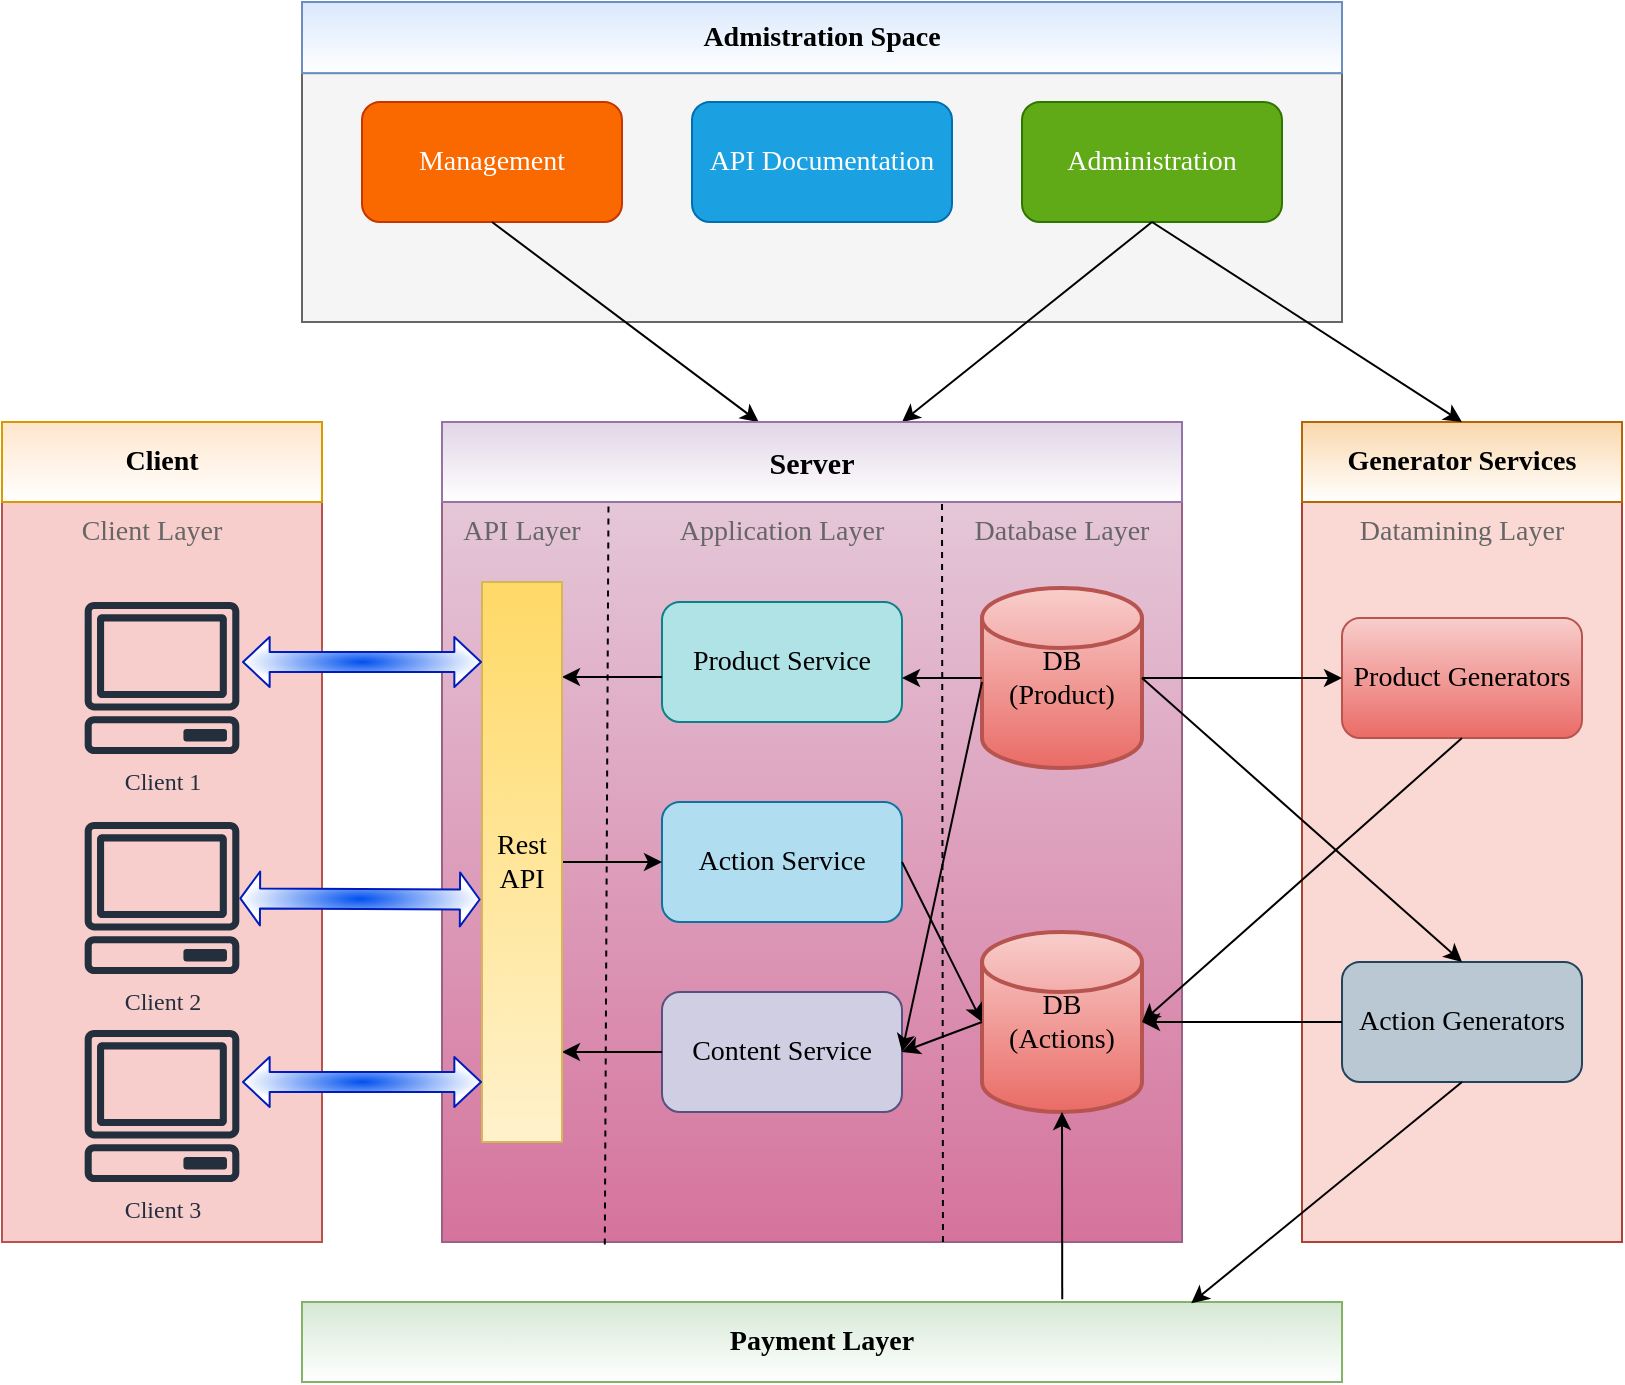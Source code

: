<mxfile version="20.3.0" type="device" pages="2"><diagram id="uWliOygNu6b_cg5lQSdA" name="system"><mxGraphModel dx="1208" dy="737" grid="1" gridSize="10" guides="1" tooltips="1" connect="1" arrows="1" fold="1" page="1" pageScale="1" pageWidth="827" pageHeight="1169" math="0" shadow="0"><root><mxCell id="0"/><mxCell id="1" parent="0"/><mxCell id="rv_XnCK5mqeI54QWB_24-42" value="" style="group;fillColor=#dae8fc;strokeColor=#6c8ebf;" parent="1" vertex="1" connectable="0"><mxGeometry x="160" y="30" width="520" height="160" as="geometry"/></mxCell><mxCell id="rv_XnCK5mqeI54QWB_24-10" value="" style="rounded=0;whiteSpace=wrap;html=1;shadow=0;glass=0;sketch=0;strokeColor=#666666;fontFamily=Verdana;fillColor=#f5f5f5;fontColor=#333333;" parent="rv_XnCK5mqeI54QWB_24-42" vertex="1"><mxGeometry y="35.556" width="520" height="124.444" as="geometry"/></mxCell><mxCell id="rv_XnCK5mqeI54QWB_24-15" value="&lt;font size=&quot;1&quot; face=&quot;Verdana&quot;&gt;&lt;b style=&quot;font-size: 14px;&quot;&gt;Admistration Space&lt;/b&gt;&lt;/font&gt;" style="rounded=0;whiteSpace=wrap;html=1;shadow=0;glass=0;sketch=0;strokeColor=#6c8ebf;fillColor=#dae8fc;gradientColor=#FFFFFF;" parent="rv_XnCK5mqeI54QWB_24-42" vertex="1"><mxGeometry width="520" height="35.556" as="geometry"/></mxCell><mxCell id="rv_XnCK5mqeI54QWB_24-45" value="&lt;font color=&quot;#ffffff&quot;&gt;Management&lt;/font&gt;" style="rounded=1;whiteSpace=wrap;html=1;shadow=0;glass=0;labelBackgroundColor=none;labelBorderColor=none;sketch=0;strokeColor=#C73500;fontFamily=Verdana;fontSize=14;fontColor=#000000;fillColor=#fa6800;" parent="rv_XnCK5mqeI54QWB_24-42" vertex="1"><mxGeometry x="30" y="50" width="130" height="60" as="geometry"/></mxCell><mxCell id="rv_XnCK5mqeI54QWB_24-46" value="API Documentation" style="rounded=1;whiteSpace=wrap;html=1;shadow=0;glass=0;labelBackgroundColor=none;labelBorderColor=none;sketch=0;strokeColor=#006EAF;fontFamily=Verdana;fontSize=14;fontColor=#ffffff;fillColor=#1ba1e2;" parent="rv_XnCK5mqeI54QWB_24-42" vertex="1"><mxGeometry x="195" y="50" width="130" height="60" as="geometry"/></mxCell><mxCell id="rv_XnCK5mqeI54QWB_24-47" value="Administration" style="rounded=1;whiteSpace=wrap;html=1;shadow=0;glass=0;labelBackgroundColor=none;labelBorderColor=none;sketch=0;strokeColor=#2D7600;fontFamily=Verdana;fontSize=14;fontColor=#ffffff;fillColor=#60a917;" parent="rv_XnCK5mqeI54QWB_24-42" vertex="1"><mxGeometry x="360" y="50" width="130" height="60" as="geometry"/></mxCell><mxCell id="rv_XnCK5mqeI54QWB_24-43" value="" style="group;fillColor=#FFF4C3;strokeColor=#b85450;gradientColor=#FFFFFF;gradientDirection=south;" parent="1" vertex="1" connectable="0"><mxGeometry x="10" y="240" width="160" height="410" as="geometry"/></mxCell><mxCell id="rv_XnCK5mqeI54QWB_24-2" value="&lt;div style=&quot;text-align: justify;&quot;&gt;&lt;/div&gt;" style="rounded=0;whiteSpace=wrap;html=1;glass=0;fontFamily=Verdana;fillColor=#F8CECC;strokeColor=#b85450;" parent="rv_XnCK5mqeI54QWB_24-43" vertex="1"><mxGeometry width="160" height="410" as="geometry"/></mxCell><mxCell id="rv_XnCK5mqeI54QWB_24-13" value="&lt;b style=&quot;&quot;&gt;&lt;font style=&quot;font-size: 14px;&quot;&gt;Client&lt;/font&gt;&lt;/b&gt;" style="rounded=0;whiteSpace=wrap;html=1;shadow=0;glass=0;sketch=0;strokeColor=#d79b00;fontFamily=Verdana;fillColor=#ffe6cc;gradientColor=#FFFFFF;" parent="rv_XnCK5mqeI54QWB_24-43" vertex="1"><mxGeometry width="160" height="40" as="geometry"/></mxCell><mxCell id="rv_XnCK5mqeI54QWB_24-19" value="Client 1" style="sketch=0;outlineConnect=0;fontColor=#232F3E;gradientColor=none;fillColor=#232F3D;strokeColor=none;dashed=0;verticalLabelPosition=bottom;verticalAlign=top;align=center;html=1;fontSize=12;fontStyle=0;aspect=fixed;pointerEvents=1;shape=mxgraph.aws4.client;rounded=0;shadow=0;glass=0;labelBackgroundColor=none;labelBorderColor=none;fontFamily=Verdana;" parent="rv_XnCK5mqeI54QWB_24-43" vertex="1"><mxGeometry x="41" y="90" width="78" height="76" as="geometry"/></mxCell><mxCell id="rv_XnCK5mqeI54QWB_24-20" value="Client 2" style="sketch=0;outlineConnect=0;fontColor=#232F3E;gradientColor=none;fillColor=#232F3D;strokeColor=none;dashed=0;verticalLabelPosition=bottom;verticalAlign=top;align=center;html=1;fontSize=12;fontStyle=0;aspect=fixed;pointerEvents=1;shape=mxgraph.aws4.client;rounded=0;shadow=0;glass=0;labelBackgroundColor=none;labelBorderColor=none;fontFamily=Verdana;" parent="rv_XnCK5mqeI54QWB_24-43" vertex="1"><mxGeometry x="41" y="200" width="78" height="76" as="geometry"/></mxCell><mxCell id="rv_XnCK5mqeI54QWB_24-21" value="Client 3" style="sketch=0;outlineConnect=0;fontColor=#232F3E;gradientColor=none;fillColor=#232F3D;strokeColor=none;dashed=0;verticalLabelPosition=bottom;verticalAlign=top;align=center;html=1;fontSize=12;fontStyle=0;aspect=fixed;pointerEvents=1;shape=mxgraph.aws4.client;rounded=0;shadow=0;glass=0;labelBackgroundColor=none;labelBorderColor=none;fontFamily=Verdana;" parent="rv_XnCK5mqeI54QWB_24-43" vertex="1"><mxGeometry x="41" y="304" width="78" height="76" as="geometry"/></mxCell><mxCell id="rv_XnCK5mqeI54QWB_24-32" value="Client Layer" style="text;html=1;strokeColor=none;fillColor=none;align=center;verticalAlign=middle;whiteSpace=wrap;rounded=0;shadow=0;glass=0;labelBackgroundColor=none;labelBorderColor=none;sketch=0;fontFamily=Verdana;fontSize=14;fontColor=#666666;" parent="rv_XnCK5mqeI54QWB_24-43" vertex="1"><mxGeometry x="20" y="40" width="110" height="30" as="geometry"/></mxCell><mxCell id="rv_XnCK5mqeI54QWB_24-44" value="" style="group;fillColor=#e6d0de;gradientColor=#d5739d;strokeColor=#996185;" parent="1" vertex="1" connectable="0"><mxGeometry x="660" y="240" width="160" height="410" as="geometry"/></mxCell><mxCell id="rv_XnCK5mqeI54QWB_24-9" value="" style="rounded=0;whiteSpace=wrap;html=1;glass=0;fontFamily=Verdana;fillColor=#fad9d5;strokeColor=#ae4132;" parent="rv_XnCK5mqeI54QWB_24-44" vertex="1"><mxGeometry width="160" height="410" as="geometry"/></mxCell><mxCell id="rv_XnCK5mqeI54QWB_24-14" value="&lt;b style=&quot;&quot;&gt;&lt;font style=&quot;font-size: 14px;&quot;&gt;Generator Services&lt;/font&gt;&lt;/b&gt;" style="rounded=0;whiteSpace=wrap;html=1;shadow=0;glass=0;sketch=0;strokeColor=#b46504;fontFamily=Verdana;fillColor=#fad7ac;gradientColor=#FFFFFF;" parent="rv_XnCK5mqeI54QWB_24-44" vertex="1"><mxGeometry width="160" height="40" as="geometry"/></mxCell><mxCell id="rv_XnCK5mqeI54QWB_24-34" value="Datamining Layer" style="text;html=1;strokeColor=none;fillColor=none;align=center;verticalAlign=middle;whiteSpace=wrap;rounded=0;shadow=0;glass=0;labelBackgroundColor=none;labelBorderColor=none;sketch=0;fontFamily=Verdana;fontSize=14;fontColor=#666666;" parent="rv_XnCK5mqeI54QWB_24-44" vertex="1"><mxGeometry x="25" y="40" width="110" height="30" as="geometry"/></mxCell><mxCell id="rv_XnCK5mqeI54QWB_24-38" value="Product Generators" style="rounded=1;whiteSpace=wrap;html=1;shadow=0;glass=0;labelBackgroundColor=none;labelBorderColor=none;sketch=0;strokeColor=#b85450;fontFamily=Verdana;fontSize=14;fillColor=#f8cecc;gradientColor=#ea6b66;" parent="rv_XnCK5mqeI54QWB_24-44" vertex="1"><mxGeometry x="20" y="98" width="120" height="60" as="geometry"/></mxCell><mxCell id="rv_XnCK5mqeI54QWB_24-39" value="Action Generators" style="rounded=1;whiteSpace=wrap;html=1;shadow=0;glass=0;labelBackgroundColor=none;labelBorderColor=none;sketch=0;strokeColor=#23445d;fontFamily=Verdana;fontSize=14;fillColor=#bac8d3;" parent="rv_XnCK5mqeI54QWB_24-44" vertex="1"><mxGeometry x="20" y="270" width="120" height="60" as="geometry"/></mxCell><mxCell id="rv_XnCK5mqeI54QWB_24-56" value="" style="endArrow=classic;html=1;rounded=1;strokeWidth=1;fontFamily=Verdana;fontSize=14;fontColor=#666666;exitX=0.5;exitY=1;exitDx=0;exitDy=0;" parent="1" source="rv_XnCK5mqeI54QWB_24-45" target="rv_XnCK5mqeI54QWB_24-12" edge="1"><mxGeometry width="50" height="50" relative="1" as="geometry"><mxPoint x="240" y="360" as="sourcePoint"/><mxPoint x="290" y="310" as="targetPoint"/></mxGeometry></mxCell><mxCell id="rv_XnCK5mqeI54QWB_24-57" value="" style="endArrow=classic;html=1;rounded=1;strokeWidth=1;fontFamily=Verdana;fontSize=14;fontColor=#666666;entryX=0.5;entryY=0;entryDx=0;entryDy=0;exitX=0.5;exitY=1;exitDx=0;exitDy=0;" parent="1" source="rv_XnCK5mqeI54QWB_24-47" target="rv_XnCK5mqeI54QWB_24-14" edge="1"><mxGeometry width="50" height="50" relative="1" as="geometry"><mxPoint x="600" y="140" as="sourcePoint"/><mxPoint x="706.667" y="240" as="targetPoint"/></mxGeometry></mxCell><mxCell id="rv_XnCK5mqeI54QWB_24-58" value="" style="endArrow=classic;html=1;rounded=1;strokeWidth=1;fontFamily=Verdana;fontSize=14;fontColor=#666666;exitX=0.5;exitY=1;exitDx=0;exitDy=0;" parent="1" source="rv_XnCK5mqeI54QWB_24-47" edge="1"><mxGeometry width="50" height="50" relative="1" as="geometry"><mxPoint x="240" y="360" as="sourcePoint"/><mxPoint x="460" y="240" as="targetPoint"/></mxGeometry></mxCell><mxCell id="rv_XnCK5mqeI54QWB_24-76" value="&lt;b&gt;Payment Layer&lt;/b&gt;" style="rounded=0;whiteSpace=wrap;html=1;shadow=0;glass=0;labelBackgroundColor=none;labelBorderColor=none;sketch=0;strokeColor=#82b366;fontFamily=Verdana;fontSize=14;fillColor=#d5e8d4;gradientColor=#FFFFFF;gradientDirection=south;" parent="1" vertex="1"><mxGeometry x="160" y="680" width="520" height="40" as="geometry"/></mxCell><mxCell id="rv_XnCK5mqeI54QWB_24-79" value="" style="endArrow=classic;html=1;rounded=1;strokeWidth=1;fontFamily=Verdana;fontSize=14;fontColor=#666666;exitX=0.5;exitY=1;exitDx=0;exitDy=0;entryX=0.855;entryY=0.017;entryDx=0;entryDy=0;entryPerimeter=0;" parent="1" source="rv_XnCK5mqeI54QWB_24-39" target="rv_XnCK5mqeI54QWB_24-76" edge="1"><mxGeometry width="50" height="50" relative="1" as="geometry"><mxPoint x="715" y="720" as="sourcePoint"/><mxPoint x="765" y="670" as="targetPoint"/></mxGeometry></mxCell><mxCell id="rv_XnCK5mqeI54QWB_24-87" value="" style="group" parent="1" vertex="1" connectable="0"><mxGeometry x="230" y="240" width="370" height="410" as="geometry"/></mxCell><mxCell id="rv_XnCK5mqeI54QWB_24-67" value="" style="group;fillColor=#d0cee2;strokeColor=#56517e;" parent="rv_XnCK5mqeI54QWB_24-87" vertex="1" connectable="0"><mxGeometry width="370" height="410" as="geometry"/></mxCell><mxCell id="rv_XnCK5mqeI54QWB_24-3" value="" style="rounded=0;whiteSpace=wrap;html=1;glass=0;shadow=0;sketch=0;fontFamily=Verdana;gradientColor=#d5739d;fillColor=#e6d0de;strokeColor=#996185;" parent="rv_XnCK5mqeI54QWB_24-67" vertex="1"><mxGeometry width="370" height="410" as="geometry"/></mxCell><mxCell id="rv_XnCK5mqeI54QWB_24-12" value="&lt;span style=&quot;font-size: 15px;&quot;&gt;&lt;b&gt;Server&lt;/b&gt;&lt;/span&gt;" style="rounded=0;whiteSpace=wrap;html=1;shadow=0;glass=0;sketch=0;strokeColor=#9673a6;fontFamily=Verdana;fillColor=#e1d5e7;gradientColor=#FFFFFF;" parent="rv_XnCK5mqeI54QWB_24-67" vertex="1"><mxGeometry width="370" height="40" as="geometry"/></mxCell><mxCell id="rv_XnCK5mqeI54QWB_24-30" value="" style="endArrow=none;dashed=1;html=1;rounded=0;fontFamily=Verdana;fontSize=14;fontColor=#666666;entryX=0.225;entryY=0.983;entryDx=0;entryDy=0;entryPerimeter=0;exitX=0.22;exitY=1.003;exitDx=0;exitDy=0;exitPerimeter=0;" parent="rv_XnCK5mqeI54QWB_24-67" source="rv_XnCK5mqeI54QWB_24-3" target="rv_XnCK5mqeI54QWB_24-12" edge="1"><mxGeometry width="50" height="50" relative="1" as="geometry"><mxPoint x="83" y="380" as="sourcePoint"/><mxPoint x="85" y="50" as="targetPoint"/></mxGeometry></mxCell><mxCell id="rv_XnCK5mqeI54QWB_24-31" value="" style="endArrow=none;dashed=1;html=1;rounded=0;fontFamily=Verdana;fontSize=14;fontColor=#666666;exitX=0.677;exitY=1;exitDx=0;exitDy=0;exitPerimeter=0;entryX=0.231;entryY=1.083;entryDx=0;entryDy=0;entryPerimeter=0;" parent="rv_XnCK5mqeI54QWB_24-67" source="rv_XnCK5mqeI54QWB_24-3" edge="1"><mxGeometry width="50" height="50" relative="1" as="geometry"><mxPoint x="250" y="380" as="sourcePoint"/><mxPoint x="250" y="38.76" as="targetPoint"/></mxGeometry></mxCell><mxCell id="rv_XnCK5mqeI54QWB_24-33" value="Application Layer" style="text;html=1;strokeColor=none;fillColor=none;align=center;verticalAlign=middle;whiteSpace=wrap;rounded=0;shadow=0;glass=0;labelBackgroundColor=none;labelBorderColor=none;sketch=0;fontFamily=Verdana;fontSize=14;fontColor=#666666;" parent="rv_XnCK5mqeI54QWB_24-67" vertex="1"><mxGeometry x="90" y="40" width="160" height="30" as="geometry"/></mxCell><mxCell id="rv_XnCK5mqeI54QWB_24-35" value="API Layer" style="text;html=1;strokeColor=none;fillColor=none;align=center;verticalAlign=middle;whiteSpace=wrap;rounded=0;shadow=0;glass=0;labelBackgroundColor=none;labelBorderColor=none;sketch=0;fontFamily=Verdana;fontSize=14;fontColor=#666666;" parent="rv_XnCK5mqeI54QWB_24-67" vertex="1"><mxGeometry y="40" width="80" height="30" as="geometry"/></mxCell><mxCell id="rv_XnCK5mqeI54QWB_24-36" value="Database Layer" style="text;html=1;strokeColor=none;fillColor=none;align=center;verticalAlign=middle;whiteSpace=wrap;rounded=0;shadow=0;glass=0;labelBackgroundColor=none;labelBorderColor=none;sketch=0;fontFamily=Verdana;fontSize=14;fontColor=#666666;" parent="rv_XnCK5mqeI54QWB_24-67" vertex="1"><mxGeometry x="250" y="40" width="120" height="30" as="geometry"/></mxCell><mxCell id="rv_XnCK5mqeI54QWB_24-37" value="DB&lt;br&gt;(Product)" style="strokeWidth=2;html=1;shape=mxgraph.flowchart.database;whiteSpace=wrap;rounded=0;shadow=0;glass=0;labelBackgroundColor=none;labelBorderColor=none;sketch=0;strokeColor=#b85450;fontFamily=Verdana;fontSize=14;fillColor=#f8cecc;gradientColor=#ea6b66;" parent="rv_XnCK5mqeI54QWB_24-67" vertex="1"><mxGeometry x="270" y="83" width="80" height="90" as="geometry"/></mxCell><mxCell id="rv_XnCK5mqeI54QWB_24-60" value="DB&lt;br&gt;(Actions)" style="strokeWidth=2;html=1;shape=mxgraph.flowchart.database;whiteSpace=wrap;rounded=0;shadow=0;glass=0;labelBackgroundColor=none;labelBorderColor=none;sketch=0;strokeColor=#b85450;fontFamily=Verdana;fontSize=14;fillColor=#f8cecc;gradientColor=#ea6b66;" parent="rv_XnCK5mqeI54QWB_24-67" vertex="1"><mxGeometry x="270" y="255" width="80" height="90" as="geometry"/></mxCell><mxCell id="rv_XnCK5mqeI54QWB_24-64" value="Product Service" style="rounded=1;whiteSpace=wrap;html=1;shadow=0;glass=0;labelBackgroundColor=none;labelBorderColor=none;sketch=0;strokeColor=#0e8088;fontFamily=Verdana;fontSize=14;fillColor=#b0e3e6;" parent="rv_XnCK5mqeI54QWB_24-67" vertex="1"><mxGeometry x="110" y="90" width="120" height="60" as="geometry"/></mxCell><mxCell id="rv_XnCK5mqeI54QWB_24-65" value="Action Service" style="rounded=1;whiteSpace=wrap;html=1;shadow=0;glass=0;labelBackgroundColor=none;labelBorderColor=none;sketch=0;strokeColor=#10739e;fontFamily=Verdana;fontSize=14;fillColor=#b1ddf0;" parent="rv_XnCK5mqeI54QWB_24-67" vertex="1"><mxGeometry x="110" y="190" width="120" height="60" as="geometry"/></mxCell><mxCell id="rv_XnCK5mqeI54QWB_24-66" value="Content Service" style="rounded=1;whiteSpace=wrap;html=1;shadow=0;glass=0;labelBackgroundColor=none;labelBorderColor=none;sketch=0;strokeColor=#56517e;fontFamily=Verdana;fontSize=14;fillColor=#d0cee2;" parent="rv_XnCK5mqeI54QWB_24-67" vertex="1"><mxGeometry x="110" y="285" width="120" height="60" as="geometry"/></mxCell><mxCell id="rv_XnCK5mqeI54QWB_24-68" value="" style="endArrow=classic;html=1;rounded=1;strokeWidth=1;fontFamily=Verdana;fontSize=14;fontColor=#666666;exitX=1;exitY=0.5;exitDx=0;exitDy=0;entryX=0;entryY=0.5;entryDx=0;entryDy=0;entryPerimeter=0;" parent="rv_XnCK5mqeI54QWB_24-67" source="rv_XnCK5mqeI54QWB_24-65" target="rv_XnCK5mqeI54QWB_24-60" edge="1"><mxGeometry width="50" height="50" relative="1" as="geometry"><mxPoint x="130" y="50" as="sourcePoint"/><mxPoint x="80" y="100" as="targetPoint"/></mxGeometry></mxCell><mxCell id="rv_XnCK5mqeI54QWB_24-69" value="" style="endArrow=classic;html=1;rounded=1;strokeWidth=1;fontFamily=Verdana;fontSize=14;fontColor=#666666;entryX=1;entryY=0.5;entryDx=0;entryDy=0;" parent="rv_XnCK5mqeI54QWB_24-67" target="rv_XnCK5mqeI54QWB_24-66" edge="1"><mxGeometry width="50" height="50" relative="1" as="geometry"><mxPoint x="270" y="300" as="sourcePoint"/><mxPoint x="320" y="250" as="targetPoint"/></mxGeometry></mxCell><mxCell id="rv_XnCK5mqeI54QWB_24-70" value="" style="endArrow=classic;html=1;rounded=1;strokeWidth=1;fontFamily=Verdana;fontSize=14;fontColor=#666666;exitX=0;exitY=0.5;exitDx=0;exitDy=0;exitPerimeter=0;entryX=1;entryY=0.633;entryDx=0;entryDy=0;entryPerimeter=0;" parent="rv_XnCK5mqeI54QWB_24-67" source="rv_XnCK5mqeI54QWB_24-37" target="rv_XnCK5mqeI54QWB_24-64" edge="1"><mxGeometry width="50" height="50" relative="1" as="geometry"><mxPoint x="80" y="100" as="sourcePoint"/><mxPoint x="130" y="50" as="targetPoint"/></mxGeometry></mxCell><mxCell id="rv_XnCK5mqeI54QWB_24-73" value="" style="endArrow=classic;html=1;rounded=1;strokeWidth=1;fontFamily=Verdana;fontSize=14;fontColor=#666666;entryX=0;entryY=0.5;entryDx=0;entryDy=0;" parent="rv_XnCK5mqeI54QWB_24-67" target="rv_XnCK5mqeI54QWB_24-65" edge="1"><mxGeometry width="50" height="50" relative="1" as="geometry"><mxPoint x="60" y="220" as="sourcePoint"/><mxPoint x="130" y="280" as="targetPoint"/></mxGeometry></mxCell><mxCell id="rv_XnCK5mqeI54QWB_24-74" value="" style="endArrow=classic;html=1;rounded=1;strokeWidth=1;fontFamily=Verdana;fontSize=14;fontColor=#666666;exitX=0;exitY=0.5;exitDx=0;exitDy=0;" parent="rv_XnCK5mqeI54QWB_24-67" source="rv_XnCK5mqeI54QWB_24-66" edge="1"><mxGeometry width="50" height="50" relative="1" as="geometry"><mxPoint x="80" y="330" as="sourcePoint"/><mxPoint x="60" y="315" as="targetPoint"/></mxGeometry></mxCell><mxCell id="rv_XnCK5mqeI54QWB_24-75" value="" style="endArrow=classic;html=1;rounded=1;strokeWidth=1;fontFamily=Verdana;fontSize=14;fontColor=#666666;exitX=0;exitY=0.5;exitDx=0;exitDy=0;" parent="rv_XnCK5mqeI54QWB_24-67" edge="1"><mxGeometry width="50" height="50" relative="1" as="geometry"><mxPoint x="110" y="127.5" as="sourcePoint"/><mxPoint x="60" y="127.5" as="targetPoint"/></mxGeometry></mxCell><mxCell id="rv_XnCK5mqeI54QWB_24-29" value="&lt;font&gt;Rest API&lt;/font&gt;" style="rounded=0;whiteSpace=wrap;html=1;shadow=0;glass=0;labelBackgroundColor=none;labelBorderColor=none;sketch=0;strokeColor=#d6b656;fontFamily=Verdana;fontSize=14;direction=west;flipH=0;flipV=0;fillColor=#fff2cc;gradientColor=#ffd966;" parent="rv_XnCK5mqeI54QWB_24-67" vertex="1"><mxGeometry x="20" y="80" width="40" height="280" as="geometry"/></mxCell><mxCell id="rv_XnCK5mqeI54QWB_24-71" value="" style="endArrow=classic;html=1;rounded=1;strokeWidth=1;fontFamily=Verdana;fontSize=14;fontColor=#666666;entryX=1;entryY=0.5;entryDx=0;entryDy=0;" parent="rv_XnCK5mqeI54QWB_24-87" target="rv_XnCK5mqeI54QWB_24-66" edge="1"><mxGeometry width="50" height="50" relative="1" as="geometry"><mxPoint x="270" y="130" as="sourcePoint"/><mxPoint x="130" y="280" as="targetPoint"/></mxGeometry></mxCell><mxCell id="rv_XnCK5mqeI54QWB_24-80" value="" style="endArrow=classic;html=1;rounded=1;strokeWidth=1;fontFamily=Verdana;fontSize=14;fontColor=#666666;entryX=0.5;entryY=1;entryDx=0;entryDy=0;entryPerimeter=0;exitX=0.731;exitY=-0.033;exitDx=0;exitDy=0;exitPerimeter=0;" parent="1" source="rv_XnCK5mqeI54QWB_24-76" target="rv_XnCK5mqeI54QWB_24-60" edge="1"><mxGeometry width="50" height="50" relative="1" as="geometry"><mxPoint x="310" y="560" as="sourcePoint"/><mxPoint x="360" y="510" as="targetPoint"/></mxGeometry></mxCell><mxCell id="rv_XnCK5mqeI54QWB_24-63" value="" style="endArrow=classic;html=1;rounded=1;strokeWidth=1;fontFamily=Verdana;fontSize=14;fontColor=#666666;exitX=0;exitY=0.5;exitDx=0;exitDy=0;entryX=1;entryY=0.5;entryDx=0;entryDy=0;entryPerimeter=0;" parent="1" source="rv_XnCK5mqeI54QWB_24-39" target="rv_XnCK5mqeI54QWB_24-60" edge="1"><mxGeometry width="50" height="50" relative="1" as="geometry"><mxPoint x="750" y="408" as="sourcePoint"/><mxPoint x="590" y="550" as="targetPoint"/></mxGeometry></mxCell><mxCell id="rv_XnCK5mqeI54QWB_24-61" value="" style="endArrow=classic;html=1;rounded=1;strokeWidth=1;fontFamily=Verdana;fontSize=14;fontColor=#666666;exitX=0.5;exitY=1;exitDx=0;exitDy=0;entryX=1;entryY=0.5;entryDx=0;entryDy=0;entryPerimeter=0;" parent="1" source="rv_XnCK5mqeI54QWB_24-38" target="rv_XnCK5mqeI54QWB_24-60" edge="1"><mxGeometry width="50" height="50" relative="1" as="geometry"><mxPoint x="240" y="340" as="sourcePoint"/><mxPoint x="290" y="290" as="targetPoint"/></mxGeometry></mxCell><mxCell id="rv_XnCK5mqeI54QWB_24-59" value="" style="endArrow=classic;html=1;rounded=1;strokeWidth=1;fontFamily=Verdana;fontSize=14;fontColor=#666666;exitX=1;exitY=0.5;exitDx=0;exitDy=0;exitPerimeter=0;entryX=0;entryY=0.5;entryDx=0;entryDy=0;" parent="1" source="rv_XnCK5mqeI54QWB_24-37" target="rv_XnCK5mqeI54QWB_24-38" edge="1"><mxGeometry width="50" height="50" relative="1" as="geometry"><mxPoint x="630" y="410" as="sourcePoint"/><mxPoint x="680" y="360" as="targetPoint"/></mxGeometry></mxCell><mxCell id="rv_XnCK5mqeI54QWB_24-72" value="" style="endArrow=classic;html=1;rounded=1;strokeWidth=1;fontFamily=Verdana;fontSize=14;fontColor=#666666;entryX=0.5;entryY=0;entryDx=0;entryDy=0;" parent="1" target="rv_XnCK5mqeI54QWB_24-39" edge="1"><mxGeometry width="50" height="50" relative="1" as="geometry"><mxPoint x="580" y="368" as="sourcePoint"/><mxPoint x="360" y="520" as="targetPoint"/></mxGeometry></mxCell><mxCell id="rv_XnCK5mqeI54QWB_24-83" value="" style="shape=flexArrow;endArrow=classic;startArrow=classic;html=1;rounded=1;strokeWidth=1;fontFamily=Verdana;fontSize=14;fontColor=#FFFFFF;endWidth=14;endSize=4.11;startWidth=14;startSize=4.11;strokeColor=#001DBC;fillColor=#0050ef;gradientColor=#FFFFFF;gradientDirection=radial;" parent="1" edge="1"><mxGeometry width="100" height="100" relative="1" as="geometry"><mxPoint x="130" y="360" as="sourcePoint"/><mxPoint x="250" y="360" as="targetPoint"/></mxGeometry></mxCell><mxCell id="rv_XnCK5mqeI54QWB_24-85" value="" style="shape=flexArrow;endArrow=classic;startArrow=classic;html=1;rounded=1;strokeWidth=1;fontFamily=Verdana;fontSize=14;fontColor=#FFFFFF;endWidth=14;endSize=4.11;startWidth=14;startSize=4.11;fillColor=#0050ef;strokeColor=#001DBC;gradientColor=#FFFFFF;gradientDirection=radial;" parent="1" edge="1"><mxGeometry width="100" height="100" relative="1" as="geometry"><mxPoint x="130" y="570" as="sourcePoint"/><mxPoint x="250" y="570" as="targetPoint"/></mxGeometry></mxCell><mxCell id="rv_XnCK5mqeI54QWB_24-89" value="" style="shape=flexArrow;endArrow=classic;startArrow=classic;html=1;rounded=1;strokeColor=#001DBC;strokeWidth=1;fontFamily=Verdana;fontSize=14;fontColor=#FFFFFF;entryX=1.017;entryY=0.433;entryDx=0;entryDy=0;entryPerimeter=0;endWidth=16;endSize=2.95;startWidth=16;startSize=2.95;fillColor=#0050ef;gradientColor=#FFFFFF;gradientDirection=radial;" parent="1" source="rv_XnCK5mqeI54QWB_24-20" target="rv_XnCK5mqeI54QWB_24-29" edge="1"><mxGeometry width="100" height="100" relative="1" as="geometry"><mxPoint x="290" y="590" as="sourcePoint"/><mxPoint x="390" y="490" as="targetPoint"/></mxGeometry></mxCell></root></mxGraphModel></diagram><diagram id="O0tfMvNT0i1izn914IKH" name="context"><mxGraphModel dx="1208" dy="737" grid="1" gridSize="10" guides="1" tooltips="1" connect="1" arrows="1" fold="1" page="1" pageScale="1" pageWidth="827" pageHeight="1169" math="0" shadow="0"><root><mxCell id="0"/><mxCell id="1" parent="0"/><mxCell id="4J9Ax7ChGZYzLrsDoRJT-1" value="&lt;font color=&quot;#333333&quot;&gt;E-commerce Platform&lt;br&gt;of&lt;br&gt;www.dashingthroughthesnow.com&lt;/font&gt;" style="ellipse;whiteSpace=wrap;html=1;gradientDirection=radial;fillColor=#fa6800;fontColor=#000000;strokeColor=#C73500;gradientColor=#FFFFFF;" vertex="1" parent="1"><mxGeometry x="260" y="280" width="220" height="120" as="geometry"/></mxCell><mxCell id="4J9Ax7ChGZYzLrsDoRJT-2" value="&lt;font color=&quot;#4d4d4d&quot;&gt;User&lt;/font&gt;" style="rounded=1;whiteSpace=wrap;html=1;fontFamily=Verdana;fontSize=13;fontColor=#ffffff;gradientDirection=south;fillColor=#1ba1e2;strokeColor=#006EAF;gradientColor=#FFFFFF;" vertex="1" parent="1"><mxGeometry y="130" width="120" height="60" as="geometry"/></mxCell><mxCell id="4J9Ax7ChGZYzLrsDoRJT-3" value="&lt;font color=&quot;#4d4d4d&quot;&gt;Administration&lt;/font&gt;" style="rounded=1;whiteSpace=wrap;html=1;fontFamily=Verdana;fontSize=13;fontColor=#ffffff;gradientDirection=south;fillColor=#60a917;strokeColor=#2D7600;gradientColor=#FFFFFF;" vertex="1" parent="1"><mxGeometry x="680" y="310" width="120" height="60" as="geometry"/></mxCell><mxCell id="4J9Ax7ChGZYzLrsDoRJT-4" value="" style="endArrow=classic;html=1;rounded=0;fontFamily=Verdana;fontSize=13;fontColor=#333333;gradientDirection=radial;entryX=0.5;entryY=1;entryDx=0;entryDy=0;exitX=0;exitY=0.5;exitDx=0;exitDy=0;fillColor=#647687;strokeColor=#314354;" edge="1" parent="1" source="4J9Ax7ChGZYzLrsDoRJT-1" target="4J9Ax7ChGZYzLrsDoRJT-2"><mxGeometry width="50" height="50" relative="1" as="geometry"><mxPoint x="390" y="390" as="sourcePoint"/><mxPoint x="440" y="340" as="targetPoint"/><Array as="points"><mxPoint x="100" y="340"/><mxPoint x="60" y="340"/></Array></mxGeometry></mxCell><mxCell id="4J9Ax7ChGZYzLrsDoRJT-5" value="" style="endArrow=classic;html=1;rounded=0;fontFamily=Verdana;fontSize=13;fontColor=#333333;gradientDirection=radial;entryX=0;entryY=0.5;entryDx=0;entryDy=0;exitX=1;exitY=0.5;exitDx=0;exitDy=0;fillColor=#647687;strokeColor=#314354;" edge="1" parent="1" source="4J9Ax7ChGZYzLrsDoRJT-1" target="4J9Ax7ChGZYzLrsDoRJT-3"><mxGeometry width="50" height="50" relative="1" as="geometry"><mxPoint x="390" y="390" as="sourcePoint"/><mxPoint x="440" y="340" as="targetPoint"/></mxGeometry></mxCell><mxCell id="4J9Ax7ChGZYzLrsDoRJT-6" value="" style="endArrow=classic;html=1;rounded=0;fontFamily=Verdana;fontSize=13;fontColor=#333333;gradientDirection=radial;entryX=0.5;entryY=1;entryDx=0;entryDy=0;exitX=0.5;exitY=1;exitDx=0;exitDy=0;fillColor=#647687;strokeColor=#314354;" edge="1" parent="1" source="4J9Ax7ChGZYzLrsDoRJT-3" target="4J9Ax7ChGZYzLrsDoRJT-1"><mxGeometry width="50" height="50" relative="1" as="geometry"><mxPoint x="390" y="390" as="sourcePoint"/><mxPoint x="440" y="340" as="targetPoint"/><Array as="points"><mxPoint x="740" y="510"/><mxPoint x="690" y="510"/><mxPoint x="370" y="510"/></Array></mxGeometry></mxCell><mxCell id="4J9Ax7ChGZYzLrsDoRJT-7" value="" style="endArrow=classic;html=1;rounded=0;fontFamily=Verdana;fontSize=13;fontColor=#333333;gradientDirection=radial;exitX=1;exitY=0.5;exitDx=0;exitDy=0;entryX=0.5;entryY=0;entryDx=0;entryDy=0;fillColor=#647687;strokeColor=#314354;" edge="1" parent="1" source="4J9Ax7ChGZYzLrsDoRJT-2" target="4J9Ax7ChGZYzLrsDoRJT-1"><mxGeometry width="50" height="50" relative="1" as="geometry"><mxPoint x="390" y="390" as="sourcePoint"/><mxPoint x="440" y="340" as="targetPoint"/><Array as="points"><mxPoint x="370" y="160"/></Array></mxGeometry></mxCell><mxCell id="4J9Ax7ChGZYzLrsDoRJT-9" value="Product Catalogue" style="text;html=1;align=center;verticalAlign=middle;resizable=0;points=[];autosize=1;strokeColor=none;fillColor=none;fontSize=13;fontFamily=Verdana;fontColor=#4D4D4D;" vertex="1" parent="1"><mxGeometry x="80" y="340" width="140" height="30" as="geometry"/></mxCell><mxCell id="4J9Ax7ChGZYzLrsDoRJT-10" value="User Data" style="text;html=1;align=center;verticalAlign=middle;resizable=0;points=[];autosize=1;strokeColor=none;fillColor=none;fontSize=13;fontFamily=Verdana;fontColor=#4D4D4D;" vertex="1" parent="1"><mxGeometry x="180" y="130" width="90" height="30" as="geometry"/></mxCell><mxCell id="4J9Ax7ChGZYzLrsDoRJT-11" value="Payment Initiation" style="text;html=1;strokeColor=none;fillColor=none;align=center;verticalAlign=middle;whiteSpace=wrap;rounded=0;fontFamily=Verdana;fontSize=13;fontColor=#4D4D4D;" vertex="1" parent="1"><mxGeometry x="160" y="160" width="150" height="30" as="geometry"/></mxCell><mxCell id="4J9Ax7ChGZYzLrsDoRJT-13" value="Cart Details" style="text;html=1;strokeColor=none;fillColor=none;align=center;verticalAlign=middle;whiteSpace=wrap;rounded=0;fontFamily=Verdana;fontSize=13;fontColor=#4D4D4D;" vertex="1" parent="1"><mxGeometry x="110" y="310" width="80" height="30" as="geometry"/></mxCell><mxCell id="4J9Ax7ChGZYzLrsDoRJT-15" value="Product and Category Data" style="text;html=1;align=center;verticalAlign=middle;resizable=0;points=[];autosize=1;strokeColor=none;fillColor=none;fontSize=13;fontFamily=Verdana;fontColor=#4D4D4D;" vertex="1" parent="1"><mxGeometry x="450" y="480" width="200" height="30" as="geometry"/></mxCell><mxCell id="4J9Ax7ChGZYzLrsDoRJT-16" value="Confirmation Validity" style="text;html=1;strokeColor=none;fillColor=none;align=center;verticalAlign=middle;whiteSpace=wrap;rounded=0;fontFamily=Verdana;fontSize=13;fontColor=#4D4D4D;" vertex="1" parent="1"><mxGeometry x="485" y="510" width="140" height="30" as="geometry"/></mxCell><mxCell id="4J9Ax7ChGZYzLrsDoRJT-17" value="Update Request" style="text;html=1;align=center;verticalAlign=middle;resizable=0;points=[];autosize=1;strokeColor=none;fillColor=none;fontSize=13;fontFamily=Verdana;fontColor=#4D4D4D;" vertex="1" parent="1"><mxGeometry x="490" y="340" width="130" height="30" as="geometry"/></mxCell></root></mxGraphModel></diagram></mxfile>